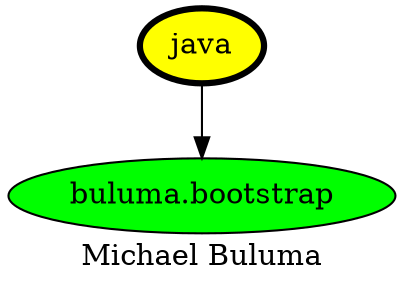 digraph PhiloDilemma {
  label = "Michael Buluma" ;
  overlap=false
  {
    "java" [fillcolor=yellow style=filled penwidth=3]
    "buluma.bootstrap" [fillcolor=green style=filled]
  }
  "java" -> "buluma.bootstrap"
}
